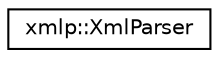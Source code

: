 digraph "Graphical Class Hierarchy"
{
 // LATEX_PDF_SIZE
  edge [fontname="Helvetica",fontsize="10",labelfontname="Helvetica",labelfontsize="10"];
  node [fontname="Helvetica",fontsize="10",shape=record];
  rankdir="LR";
  Node0 [label="xmlp::XmlParser",height=0.2,width=0.4,color="black", fillcolor="white", style="filled",URL="$classxmlp_1_1_xml_parser.html",tooltip="Simple xml parser."];
}
